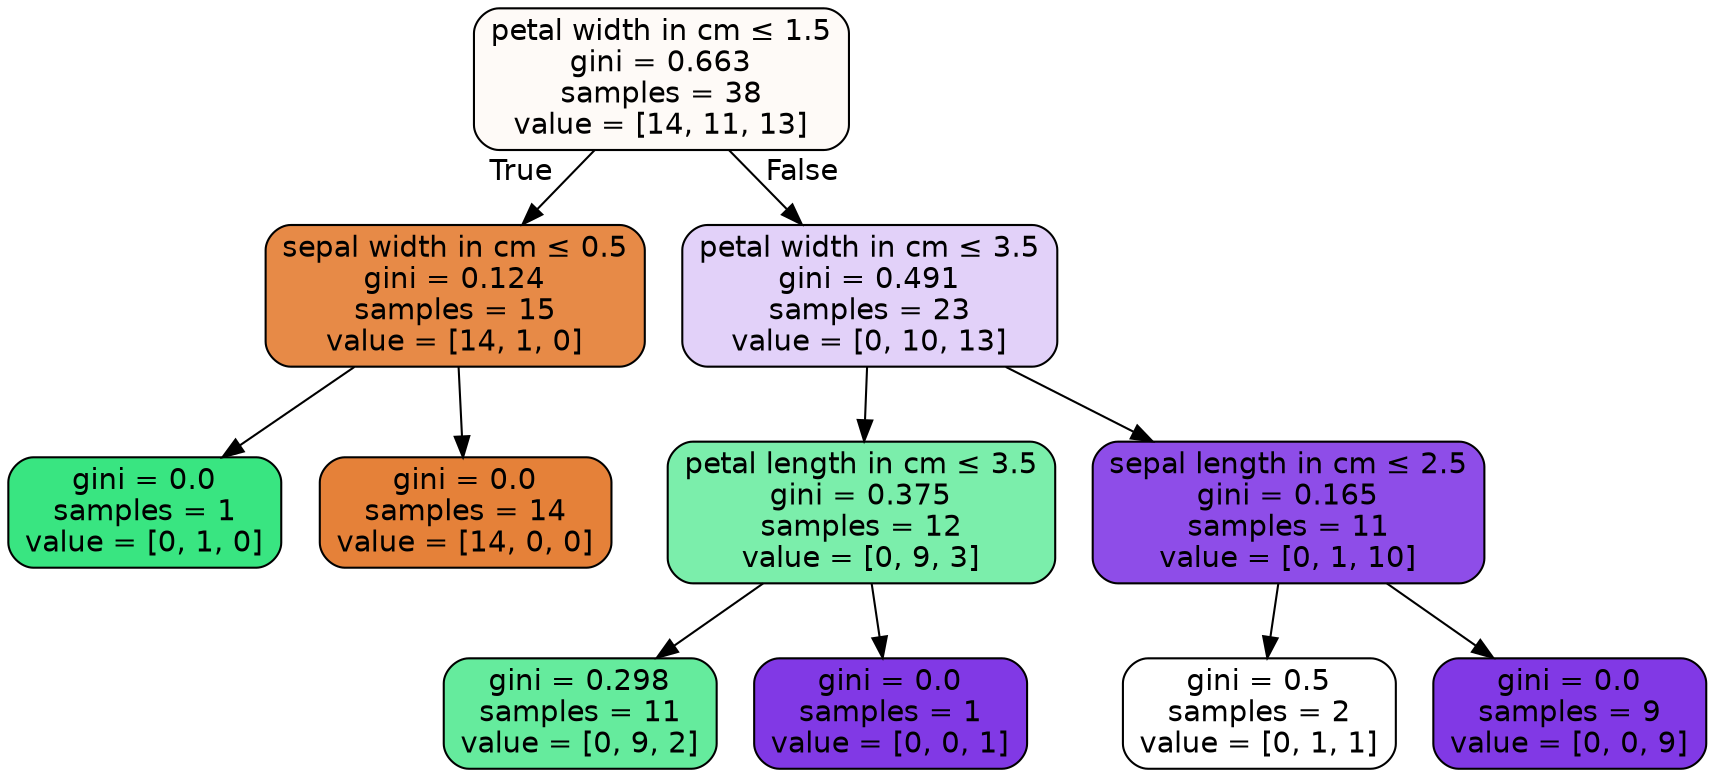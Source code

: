 digraph Tree {
node [shape=box, style="filled, rounded", color="black", fontname="helvetica"] ;
edge [fontname="helvetica"] ;
0 [label=<petal width in cm &le; 1.5<br/>gini = 0.663<br/>samples = 38<br/>value = [14, 11, 13]>, fillcolor="#fefaf7"] ;
1 [label=<sepal width in cm &le; 0.5<br/>gini = 0.124<br/>samples = 15<br/>value = [14, 1, 0]>, fillcolor="#e78a47"] ;
0 -> 1 [labeldistance=2.5, labelangle=45, headlabel="True"] ;
2 [label=<gini = 0.0<br/>samples = 1<br/>value = [0, 1, 0]>, fillcolor="#39e581"] ;
1 -> 2 ;
3 [label=<gini = 0.0<br/>samples = 14<br/>value = [14, 0, 0]>, fillcolor="#e58139"] ;
1 -> 3 ;
4 [label=<petal width in cm &le; 3.5<br/>gini = 0.491<br/>samples = 23<br/>value = [0, 10, 13]>, fillcolor="#e2d1f9"] ;
0 -> 4 [labeldistance=2.5, labelangle=-45, headlabel="False"] ;
5 [label=<petal length in cm &le; 3.5<br/>gini = 0.375<br/>samples = 12<br/>value = [0, 9, 3]>, fillcolor="#7beeab"] ;
4 -> 5 ;
6 [label=<gini = 0.298<br/>samples = 11<br/>value = [0, 9, 2]>, fillcolor="#65eb9d"] ;
5 -> 6 ;
7 [label=<gini = 0.0<br/>samples = 1<br/>value = [0, 0, 1]>, fillcolor="#8139e5"] ;
5 -> 7 ;
8 [label=<sepal length in cm &le; 2.5<br/>gini = 0.165<br/>samples = 11<br/>value = [0, 1, 10]>, fillcolor="#8e4de8"] ;
4 -> 8 ;
9 [label=<gini = 0.5<br/>samples = 2<br/>value = [0, 1, 1]>, fillcolor="#ffffff"] ;
8 -> 9 ;
10 [label=<gini = 0.0<br/>samples = 9<br/>value = [0, 0, 9]>, fillcolor="#8139e5"] ;
8 -> 10 ;
}